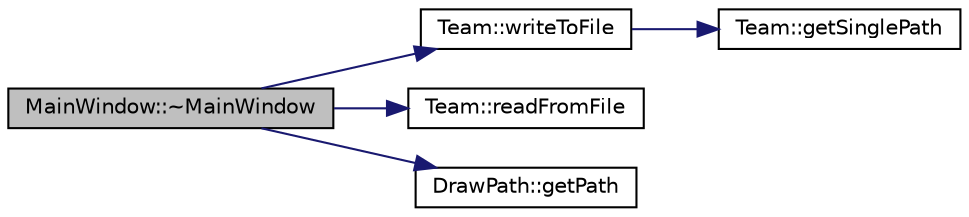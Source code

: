 digraph "MainWindow::~MainWindow"
{
  edge [fontname="Helvetica",fontsize="10",labelfontname="Helvetica",labelfontsize="10"];
  node [fontname="Helvetica",fontsize="10",shape=record];
  rankdir="LR";
  Node4 [label="MainWindow::~MainWindow",height=0.2,width=0.4,color="black", fillcolor="grey75", style="filled", fontcolor="black"];
  Node4 -> Node5 [color="midnightblue",fontsize="10",style="solid",fontname="Helvetica"];
  Node5 [label="Team::writeToFile",height=0.2,width=0.4,color="black", fillcolor="white", style="filled",URL="$class_team.html#a8245bef50c20b4b5caed0525ebbfaea5"];
  Node5 -> Node6 [color="midnightblue",fontsize="10",style="solid",fontname="Helvetica"];
  Node6 [label="Team::getSinglePath",height=0.2,width=0.4,color="black", fillcolor="white", style="filled",URL="$class_team.html#a5df43cd9e7901e78f3ec4d5be1d8062e"];
  Node4 -> Node7 [color="midnightblue",fontsize="10",style="solid",fontname="Helvetica"];
  Node7 [label="Team::readFromFile",height=0.2,width=0.4,color="black", fillcolor="white", style="filled",URL="$class_team.html#adc5f6d480da08975cfdb402a4ec9844c"];
  Node4 -> Node8 [color="midnightblue",fontsize="10",style="solid",fontname="Helvetica"];
  Node8 [label="DrawPath::getPath",height=0.2,width=0.4,color="black", fillcolor="white", style="filled",URL="$class_draw_path.html#a4a10bd7eb216c28a391324d9f70c4278"];
}
